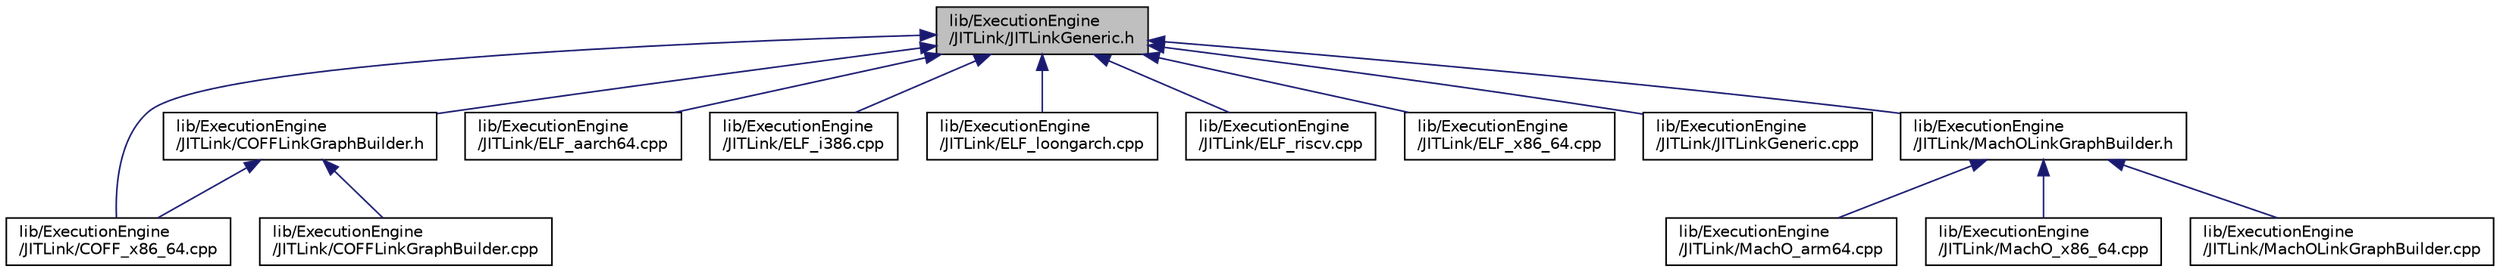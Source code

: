 digraph "lib/ExecutionEngine/JITLink/JITLinkGeneric.h"
{
 // LATEX_PDF_SIZE
  bgcolor="transparent";
  edge [fontname="Helvetica",fontsize="10",labelfontname="Helvetica",labelfontsize="10"];
  node [fontname="Helvetica",fontsize="10",shape=record];
  Node1 [label="lib/ExecutionEngine\l/JITLink/JITLinkGeneric.h",height=0.2,width=0.4,color="black", fillcolor="grey75", style="filled", fontcolor="black",tooltip=" "];
  Node1 -> Node2 [dir="back",color="midnightblue",fontsize="10",style="solid",fontname="Helvetica"];
  Node2 [label="lib/ExecutionEngine\l/JITLink/COFFLinkGraphBuilder.h",height=0.2,width=0.4,color="black",URL="$COFFLinkGraphBuilder_8h.html",tooltip=" "];
  Node2 -> Node3 [dir="back",color="midnightblue",fontsize="10",style="solid",fontname="Helvetica"];
  Node3 [label="lib/ExecutionEngine\l/JITLink/COFF_x86_64.cpp",height=0.2,width=0.4,color="black",URL="$COFF__x86__64_8cpp.html",tooltip=" "];
  Node2 -> Node4 [dir="back",color="midnightblue",fontsize="10",style="solid",fontname="Helvetica"];
  Node4 [label="lib/ExecutionEngine\l/JITLink/COFFLinkGraphBuilder.cpp",height=0.2,width=0.4,color="black",URL="$COFFLinkGraphBuilder_8cpp.html",tooltip=" "];
  Node1 -> Node3 [dir="back",color="midnightblue",fontsize="10",style="solid",fontname="Helvetica"];
  Node1 -> Node5 [dir="back",color="midnightblue",fontsize="10",style="solid",fontname="Helvetica"];
  Node5 [label="lib/ExecutionEngine\l/JITLink/ELF_aarch64.cpp",height=0.2,width=0.4,color="black",URL="$ELF__aarch64_8cpp.html",tooltip=" "];
  Node1 -> Node6 [dir="back",color="midnightblue",fontsize="10",style="solid",fontname="Helvetica"];
  Node6 [label="lib/ExecutionEngine\l/JITLink/ELF_i386.cpp",height=0.2,width=0.4,color="black",URL="$ELF__i386_8cpp.html",tooltip=" "];
  Node1 -> Node7 [dir="back",color="midnightblue",fontsize="10",style="solid",fontname="Helvetica"];
  Node7 [label="lib/ExecutionEngine\l/JITLink/ELF_loongarch.cpp",height=0.2,width=0.4,color="black",URL="$ELF__loongarch_8cpp.html",tooltip=" "];
  Node1 -> Node8 [dir="back",color="midnightblue",fontsize="10",style="solid",fontname="Helvetica"];
  Node8 [label="lib/ExecutionEngine\l/JITLink/ELF_riscv.cpp",height=0.2,width=0.4,color="black",URL="$ELF__riscv_8cpp.html",tooltip=" "];
  Node1 -> Node9 [dir="back",color="midnightblue",fontsize="10",style="solid",fontname="Helvetica"];
  Node9 [label="lib/ExecutionEngine\l/JITLink/ELF_x86_64.cpp",height=0.2,width=0.4,color="black",URL="$ELF__x86__64_8cpp.html",tooltip=" "];
  Node1 -> Node10 [dir="back",color="midnightblue",fontsize="10",style="solid",fontname="Helvetica"];
  Node10 [label="lib/ExecutionEngine\l/JITLink/JITLinkGeneric.cpp",height=0.2,width=0.4,color="black",URL="$JITLinkGeneric_8cpp.html",tooltip=" "];
  Node1 -> Node11 [dir="back",color="midnightblue",fontsize="10",style="solid",fontname="Helvetica"];
  Node11 [label="lib/ExecutionEngine\l/JITLink/MachOLinkGraphBuilder.h",height=0.2,width=0.4,color="black",URL="$MachOLinkGraphBuilder_8h.html",tooltip=" "];
  Node11 -> Node12 [dir="back",color="midnightblue",fontsize="10",style="solid",fontname="Helvetica"];
  Node12 [label="lib/ExecutionEngine\l/JITLink/MachO_arm64.cpp",height=0.2,width=0.4,color="black",URL="$MachO__arm64_8cpp.html",tooltip=" "];
  Node11 -> Node13 [dir="back",color="midnightblue",fontsize="10",style="solid",fontname="Helvetica"];
  Node13 [label="lib/ExecutionEngine\l/JITLink/MachO_x86_64.cpp",height=0.2,width=0.4,color="black",URL="$MachO__x86__64_8cpp.html",tooltip=" "];
  Node11 -> Node14 [dir="back",color="midnightblue",fontsize="10",style="solid",fontname="Helvetica"];
  Node14 [label="lib/ExecutionEngine\l/JITLink/MachOLinkGraphBuilder.cpp",height=0.2,width=0.4,color="black",URL="$MachOLinkGraphBuilder_8cpp.html",tooltip=" "];
}
